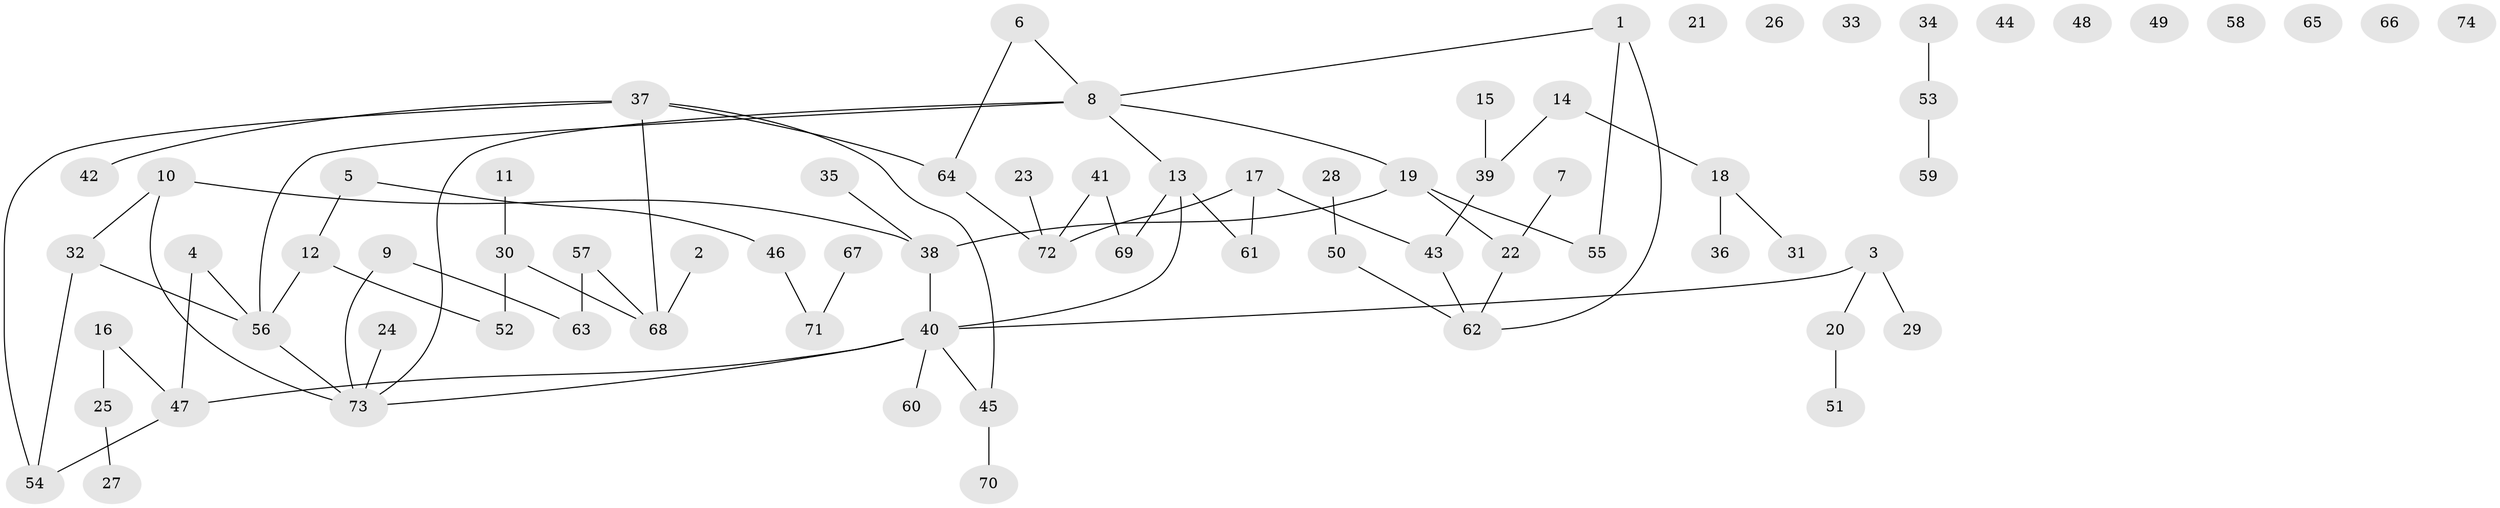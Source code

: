 // coarse degree distribution, {1: 0.3409090909090909, 0: 0.22727272727272727, 2: 0.2727272727272727, 4: 0.045454545454545456, 10: 0.022727272727272728, 5: 0.045454545454545456, 6: 0.022727272727272728, 3: 0.022727272727272728}
// Generated by graph-tools (version 1.1) at 2025/43/03/04/25 21:43:55]
// undirected, 74 vertices, 78 edges
graph export_dot {
graph [start="1"]
  node [color=gray90,style=filled];
  1;
  2;
  3;
  4;
  5;
  6;
  7;
  8;
  9;
  10;
  11;
  12;
  13;
  14;
  15;
  16;
  17;
  18;
  19;
  20;
  21;
  22;
  23;
  24;
  25;
  26;
  27;
  28;
  29;
  30;
  31;
  32;
  33;
  34;
  35;
  36;
  37;
  38;
  39;
  40;
  41;
  42;
  43;
  44;
  45;
  46;
  47;
  48;
  49;
  50;
  51;
  52;
  53;
  54;
  55;
  56;
  57;
  58;
  59;
  60;
  61;
  62;
  63;
  64;
  65;
  66;
  67;
  68;
  69;
  70;
  71;
  72;
  73;
  74;
  1 -- 8;
  1 -- 55;
  1 -- 62;
  2 -- 68;
  3 -- 20;
  3 -- 29;
  3 -- 40;
  4 -- 47;
  4 -- 56;
  5 -- 12;
  5 -- 46;
  6 -- 8;
  6 -- 64;
  7 -- 22;
  8 -- 13;
  8 -- 19;
  8 -- 56;
  8 -- 73;
  9 -- 63;
  9 -- 73;
  10 -- 32;
  10 -- 38;
  10 -- 73;
  11 -- 30;
  12 -- 52;
  12 -- 56;
  13 -- 40;
  13 -- 61;
  13 -- 69;
  14 -- 18;
  14 -- 39;
  15 -- 39;
  16 -- 25;
  16 -- 47;
  17 -- 43;
  17 -- 61;
  17 -- 72;
  18 -- 31;
  18 -- 36;
  19 -- 22;
  19 -- 38;
  19 -- 55;
  20 -- 51;
  22 -- 62;
  23 -- 72;
  24 -- 73;
  25 -- 27;
  28 -- 50;
  30 -- 52;
  30 -- 68;
  32 -- 54;
  32 -- 56;
  34 -- 53;
  35 -- 38;
  37 -- 42;
  37 -- 45;
  37 -- 54;
  37 -- 64;
  37 -- 68;
  38 -- 40;
  39 -- 43;
  40 -- 45;
  40 -- 47;
  40 -- 60;
  40 -- 73;
  41 -- 69;
  41 -- 72;
  43 -- 62;
  45 -- 70;
  46 -- 71;
  47 -- 54;
  50 -- 62;
  53 -- 59;
  56 -- 73;
  57 -- 63;
  57 -- 68;
  64 -- 72;
  67 -- 71;
}

